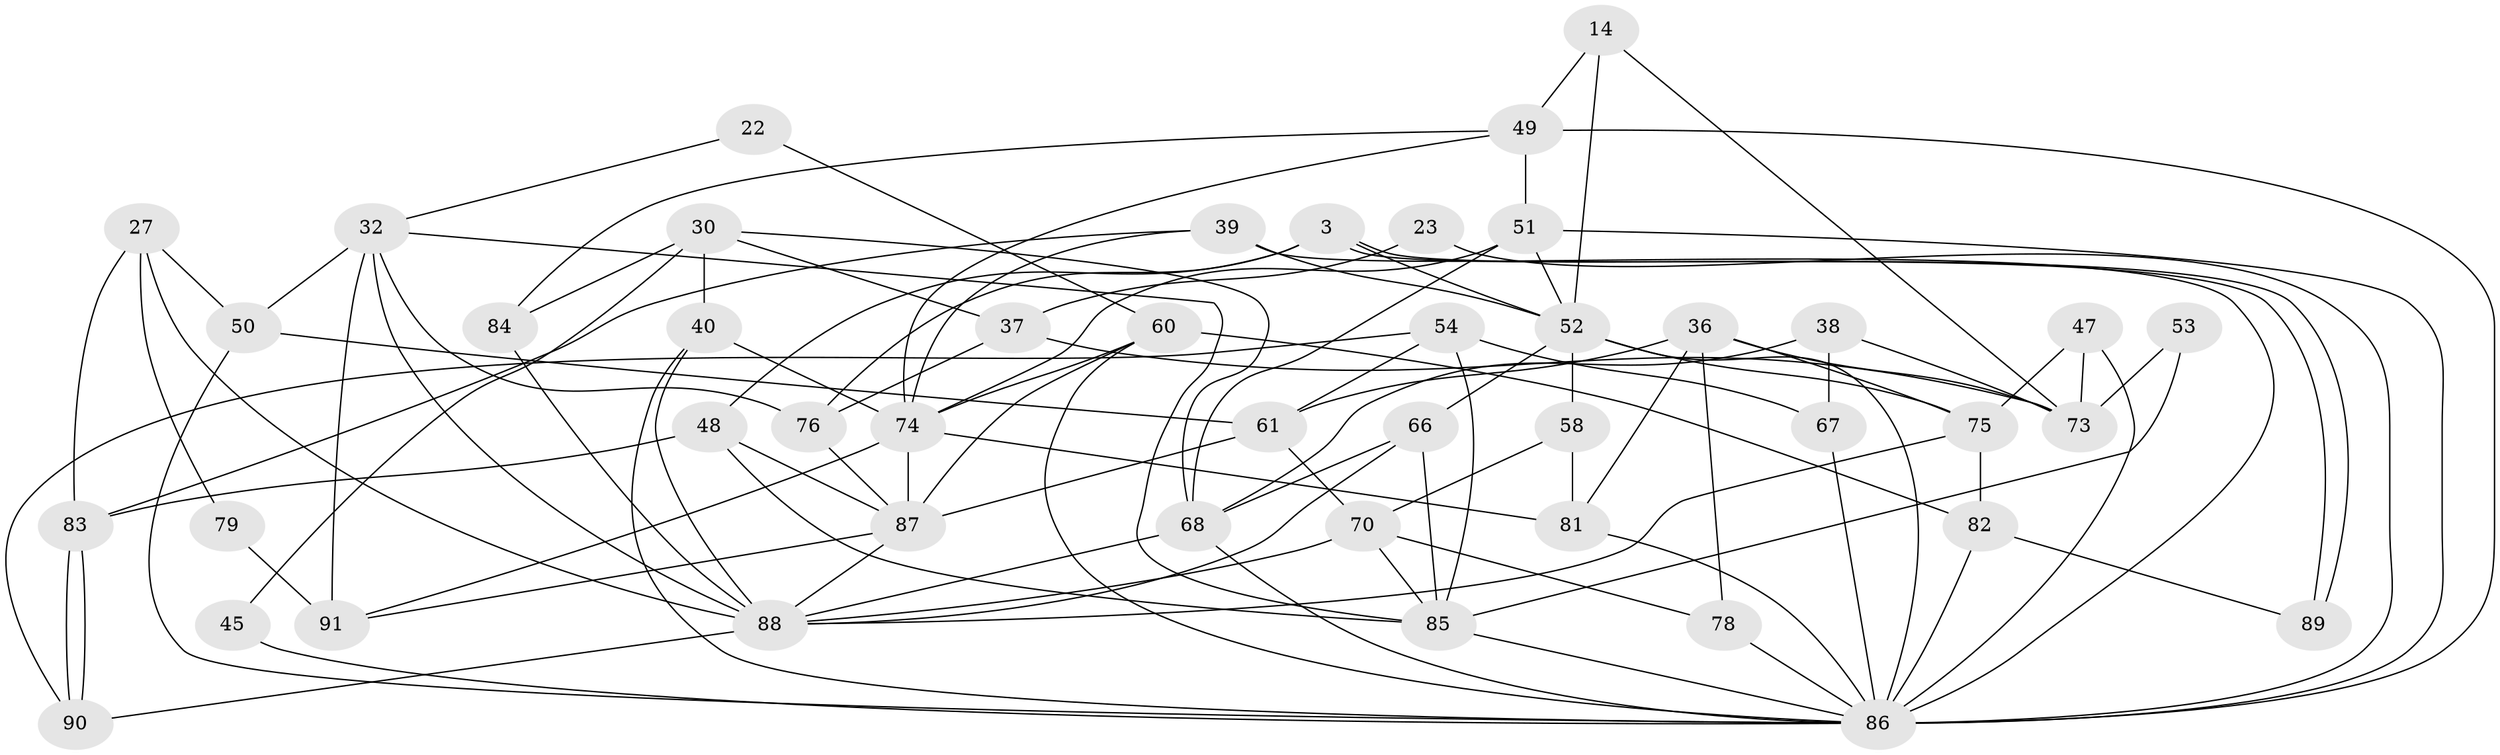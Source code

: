 // original degree distribution, {7: 0.04395604395604396, 6: 0.12087912087912088, 5: 0.16483516483516483, 3: 0.27472527472527475, 4: 0.26373626373626374, 2: 0.13186813186813187}
// Generated by graph-tools (version 1.1) at 2025/49/03/09/25 04:49:23]
// undirected, 45 vertices, 105 edges
graph export_dot {
graph [start="1"]
  node [color=gray90,style=filled];
  3;
  14 [super="+7"];
  22;
  23;
  27;
  30;
  32 [super="+24"];
  36 [super="+31"];
  37 [super="+9"];
  38;
  39 [super="+35"];
  40 [super="+29"];
  45;
  47;
  48 [super="+12"];
  49 [super="+5+34"];
  50;
  51 [super="+25"];
  52 [super="+26+10"];
  53;
  54;
  58;
  60 [super="+59"];
  61 [super="+18"];
  66;
  67;
  68 [super="+63"];
  70;
  73 [super="+16"];
  74 [super="+46"];
  75 [super="+72+56+64"];
  76 [super="+55"];
  78;
  79;
  81;
  82;
  83;
  84;
  85 [super="+77"];
  86 [super="+6+57+71"];
  87 [super="+21+42+69"];
  88 [super="+80+28"];
  89;
  90;
  91 [super="+33"];
  3 -- 89;
  3 -- 89;
  3 -- 48;
  3 -- 76;
  3 -- 52;
  14 -- 49;
  14 -- 73;
  14 -- 52;
  22 -- 60;
  22 -- 32;
  23 -- 37;
  23 -- 86;
  27 -- 83;
  27 -- 88;
  27 -- 50;
  27 -- 79;
  30 -- 40;
  30 -- 37;
  30 -- 45;
  30 -- 84;
  30 -- 68;
  32 -- 88 [weight=3];
  32 -- 50;
  32 -- 76;
  32 -- 91;
  32 -- 85 [weight=2];
  36 -- 75;
  36 -- 81;
  36 -- 78;
  36 -- 73;
  36 -- 61;
  37 -- 76 [weight=2];
  37 -- 73;
  38 -- 67;
  38 -- 73;
  38 -- 68;
  39 -- 52;
  39 -- 86 [weight=2];
  39 -- 74;
  39 -- 83;
  40 -- 88;
  40 -- 86 [weight=2];
  40 -- 74 [weight=2];
  45 -- 86;
  47 -- 73 [weight=2];
  47 -- 75;
  47 -- 86 [weight=3];
  48 -- 83;
  48 -- 85 [weight=2];
  48 -- 87;
  49 -- 51 [weight=2];
  49 -- 86 [weight=2];
  49 -- 74;
  49 -- 84;
  50 -- 61;
  50 -- 86;
  51 -- 68 [weight=2];
  51 -- 74 [weight=2];
  51 -- 52;
  51 -- 86;
  52 -- 66 [weight=2];
  52 -- 58;
  52 -- 75 [weight=3];
  52 -- 86;
  53 -- 85;
  53 -- 73;
  54 -- 61;
  54 -- 67;
  54 -- 90;
  54 -- 85;
  58 -- 81;
  58 -- 70;
  60 -- 82 [weight=2];
  60 -- 87;
  60 -- 74;
  60 -- 86;
  61 -- 70;
  61 -- 87 [weight=4];
  66 -- 85;
  66 -- 88;
  66 -- 68;
  67 -- 86;
  68 -- 88;
  68 -- 86;
  70 -- 85;
  70 -- 78;
  70 -- 88;
  74 -- 81;
  74 -- 87 [weight=2];
  74 -- 91;
  75 -- 82;
  75 -- 88 [weight=2];
  76 -- 87 [weight=2];
  78 -- 86;
  79 -- 91;
  81 -- 86;
  82 -- 89;
  82 -- 86 [weight=2];
  83 -- 90;
  83 -- 90;
  84 -- 88;
  85 -- 86 [weight=3];
  87 -- 88 [weight=2];
  87 -- 91;
  88 -- 90;
}
